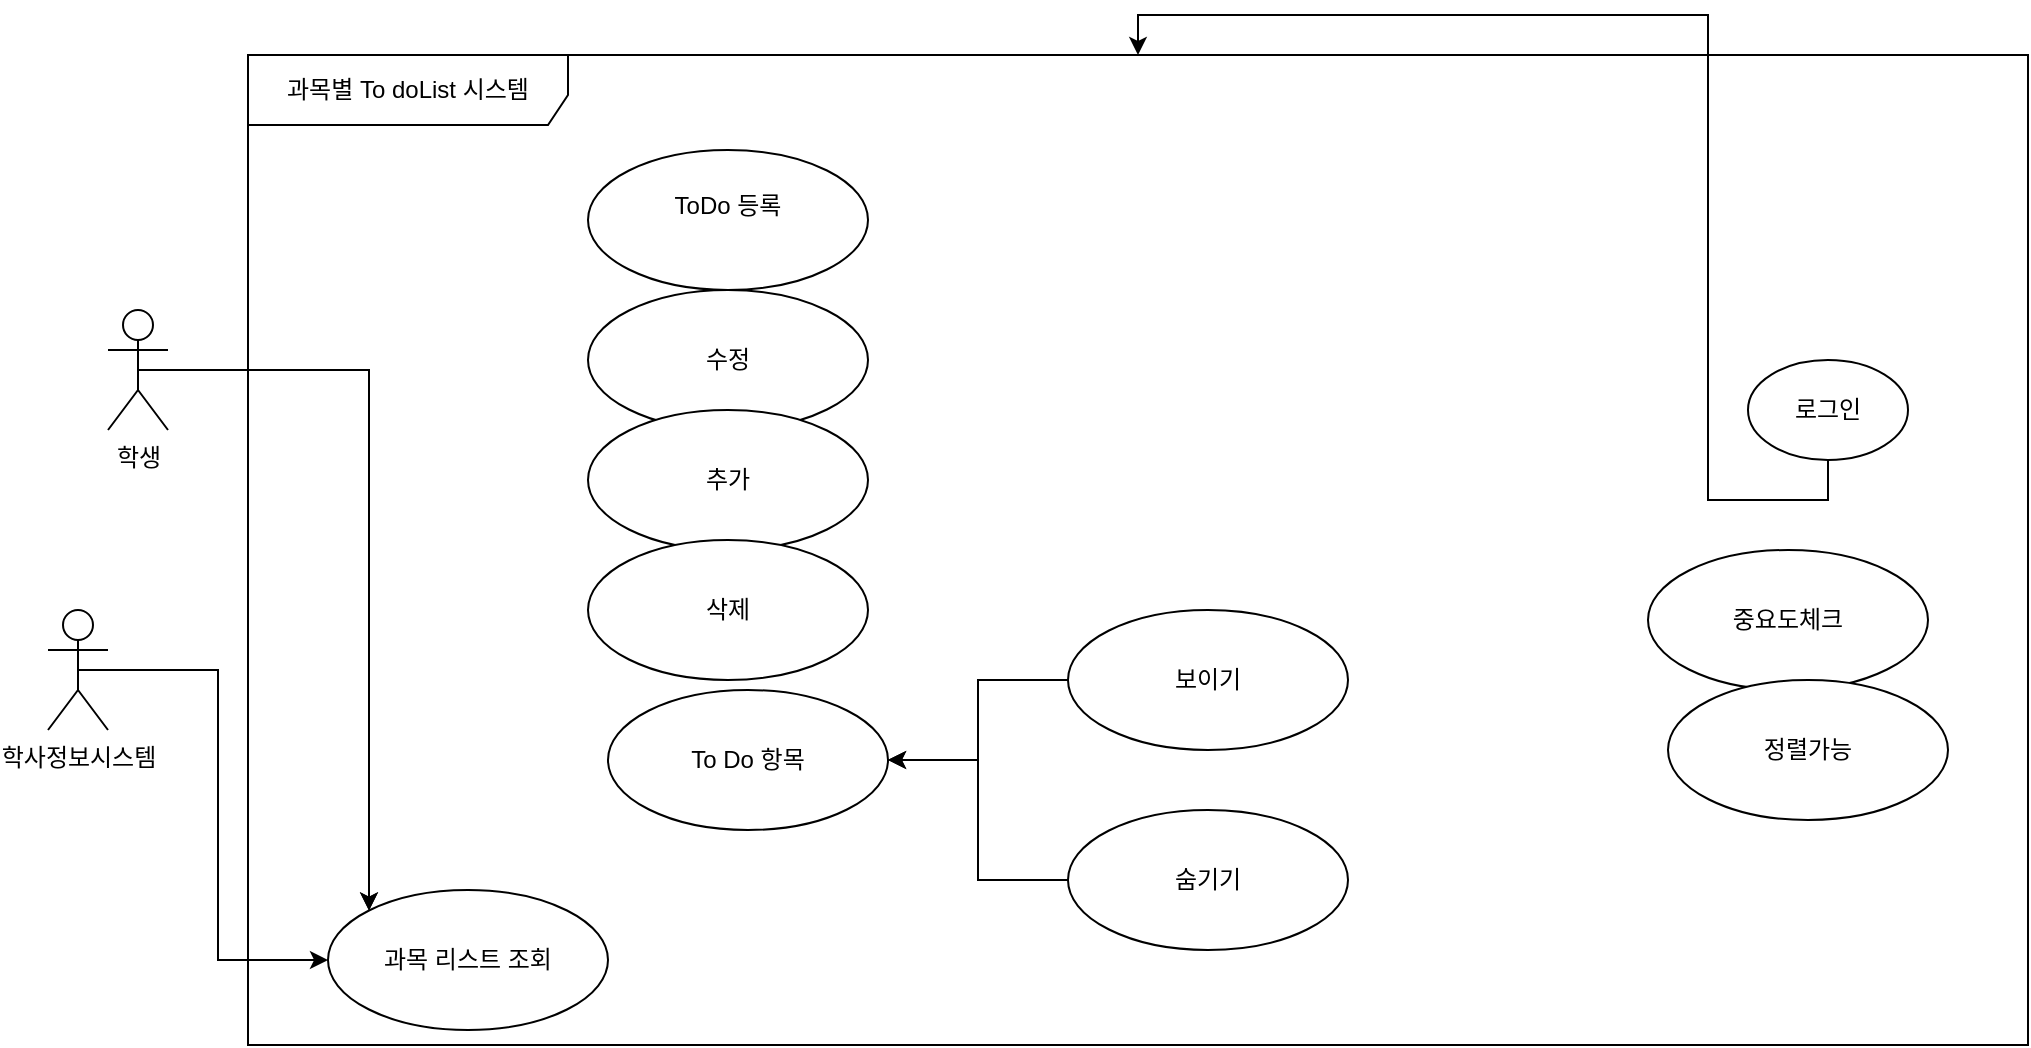 <mxfile version="24.8.4">
  <diagram name="페이지-1" id="zLDG6PGTuD3OFIEH7AD8">
    <mxGraphModel dx="1050" dy="1622" grid="1" gridSize="10" guides="1" tooltips="1" connect="1" arrows="1" fold="1" page="1" pageScale="1" pageWidth="850" pageHeight="1100" math="0" shadow="0">
      <root>
        <mxCell id="0" />
        <mxCell id="1" parent="0" />
        <mxCell id="EN1RqwOB0s-N4DpJ5f6v-1" style="edgeStyle=orthogonalEdgeStyle;rounded=0;orthogonalLoop=1;jettySize=auto;html=1;entryX=0;entryY=0;entryDx=0;entryDy=0;" parent="1" source="hAZ7BS8OIwkYzedntqdI-1" target="QbLjZGvhFdgdJ97sdlxq-29" edge="1">
          <mxGeometry relative="1" as="geometry" />
        </mxCell>
        <mxCell id="QbLjZGvhFdgdJ97sdlxq-31" style="edgeStyle=orthogonalEdgeStyle;rounded=0;orthogonalLoop=1;jettySize=auto;html=1;exitX=0.5;exitY=0.5;exitDx=0;exitDy=0;exitPerimeter=0;entryX=0;entryY=0;entryDx=0;entryDy=0;" parent="1" source="hAZ7BS8OIwkYzedntqdI-1" target="QbLjZGvhFdgdJ97sdlxq-29" edge="1">
          <mxGeometry relative="1" as="geometry" />
        </mxCell>
        <mxCell id="hAZ7BS8OIwkYzedntqdI-1" value="학생" style="shape=umlActor;verticalLabelPosition=bottom;verticalAlign=top;html=1;outlineConnect=0;" parent="1" vertex="1">
          <mxGeometry x="80" y="140" width="30" height="60" as="geometry" />
        </mxCell>
        <mxCell id="QbLjZGvhFdgdJ97sdlxq-30" style="edgeStyle=orthogonalEdgeStyle;rounded=0;orthogonalLoop=1;jettySize=auto;html=1;exitX=0.5;exitY=0.5;exitDx=0;exitDy=0;exitPerimeter=0;entryX=0;entryY=0.5;entryDx=0;entryDy=0;" parent="1" source="hAZ7BS8OIwkYzedntqdI-2" target="QbLjZGvhFdgdJ97sdlxq-29" edge="1">
          <mxGeometry relative="1" as="geometry" />
        </mxCell>
        <mxCell id="hAZ7BS8OIwkYzedntqdI-2" value="학사정보시스템" style="shape=umlActor;verticalLabelPosition=bottom;verticalAlign=top;html=1;outlineConnect=0;" parent="1" vertex="1">
          <mxGeometry x="50" y="290" width="30" height="60" as="geometry" />
        </mxCell>
        <mxCell id="yUfuFuD09PTQG4UZW8ii-1" value="ToDo 등록&lt;div&gt;&lt;br&gt;&lt;/div&gt;" style="ellipse;whiteSpace=wrap;html=1;strokeColor=default;align=center;verticalAlign=middle;fontFamily=Helvetica;fontSize=12;fontColor=default;fillColor=default;" parent="1" vertex="1">
          <mxGeometry x="320" y="60" width="140" height="70" as="geometry" />
        </mxCell>
        <mxCell id="EN1RqwOB0s-N4DpJ5f6v-2" style="edgeStyle=orthogonalEdgeStyle;rounded=0;orthogonalLoop=1;jettySize=auto;html=1;" parent="1" source="QbLjZGvhFdgdJ97sdlxq-7" target="QbLjZGvhFdgdJ97sdlxq-25" edge="1">
          <mxGeometry relative="1" as="geometry" />
        </mxCell>
        <mxCell id="QbLjZGvhFdgdJ97sdlxq-7" value="로그인" style="ellipse;whiteSpace=wrap;html=1;strokeColor=default;align=center;verticalAlign=middle;fontFamily=Helvetica;fontSize=12;fontColor=default;fillColor=default;" parent="1" vertex="1">
          <mxGeometry x="900" y="165" width="80" height="50" as="geometry" />
        </mxCell>
        <mxCell id="QbLjZGvhFdgdJ97sdlxq-22" value="To Do 항목" style="ellipse;whiteSpace=wrap;html=1;strokeColor=default;align=center;verticalAlign=middle;fontFamily=Helvetica;fontSize=12;fontColor=default;fillColor=default;" parent="1" vertex="1">
          <mxGeometry x="330" y="330" width="140" height="70" as="geometry" />
        </mxCell>
        <mxCell id="QbLjZGvhFdgdJ97sdlxq-25" value="과목별 To doList 시스템" style="shape=umlFrame;whiteSpace=wrap;html=1;pointerEvents=0;width=160;height=35;" parent="1" vertex="1">
          <mxGeometry x="150" y="12.5" width="890" height="495" as="geometry" />
        </mxCell>
        <mxCell id="QbLjZGvhFdgdJ97sdlxq-29" value="과목 리스트 조회" style="ellipse;whiteSpace=wrap;html=1;strokeColor=default;align=center;verticalAlign=middle;fontFamily=Helvetica;fontSize=12;fontColor=default;fillColor=default;" parent="1" vertex="1">
          <mxGeometry x="190" y="430" width="140" height="70" as="geometry" />
        </mxCell>
        <mxCell id="22ACAWzlT_3zaiU07irZ-1" value="수정" style="ellipse;whiteSpace=wrap;html=1;" vertex="1" parent="1">
          <mxGeometry x="320" y="130" width="140" height="70" as="geometry" />
        </mxCell>
        <mxCell id="22ACAWzlT_3zaiU07irZ-9" style="edgeStyle=orthogonalEdgeStyle;rounded=0;orthogonalLoop=1;jettySize=auto;html=1;exitX=0;exitY=0.5;exitDx=0;exitDy=0;" edge="1" parent="1" source="22ACAWzlT_3zaiU07irZ-2" target="QbLjZGvhFdgdJ97sdlxq-22">
          <mxGeometry relative="1" as="geometry" />
        </mxCell>
        <mxCell id="22ACAWzlT_3zaiU07irZ-2" value="보이기" style="ellipse;whiteSpace=wrap;html=1;" vertex="1" parent="1">
          <mxGeometry x="560" y="290" width="140" height="70" as="geometry" />
        </mxCell>
        <mxCell id="22ACAWzlT_3zaiU07irZ-17" style="edgeStyle=orthogonalEdgeStyle;rounded=0;orthogonalLoop=1;jettySize=auto;html=1;exitX=0;exitY=0.5;exitDx=0;exitDy=0;" edge="1" parent="1" source="22ACAWzlT_3zaiU07irZ-3" target="QbLjZGvhFdgdJ97sdlxq-22">
          <mxGeometry relative="1" as="geometry" />
        </mxCell>
        <mxCell id="22ACAWzlT_3zaiU07irZ-3" value="숨기기" style="ellipse;whiteSpace=wrap;html=1;" vertex="1" parent="1">
          <mxGeometry x="560" y="390" width="140" height="70" as="geometry" />
        </mxCell>
        <mxCell id="22ACAWzlT_3zaiU07irZ-4" value="중요도체크" style="ellipse;whiteSpace=wrap;html=1;" vertex="1" parent="1">
          <mxGeometry x="850" y="260" width="140" height="70" as="geometry" />
        </mxCell>
        <mxCell id="22ACAWzlT_3zaiU07irZ-6" value="정렬가능" style="ellipse;whiteSpace=wrap;html=1;" vertex="1" parent="1">
          <mxGeometry x="860" y="325" width="140" height="70" as="geometry" />
        </mxCell>
        <mxCell id="22ACAWzlT_3zaiU07irZ-11" value="추가" style="ellipse;whiteSpace=wrap;html=1;" vertex="1" parent="1">
          <mxGeometry x="320" y="190" width="140" height="70" as="geometry" />
        </mxCell>
        <mxCell id="22ACAWzlT_3zaiU07irZ-12" value="삭제" style="ellipse;whiteSpace=wrap;html=1;" vertex="1" parent="1">
          <mxGeometry x="320" y="255" width="140" height="70" as="geometry" />
        </mxCell>
      </root>
    </mxGraphModel>
  </diagram>
</mxfile>
